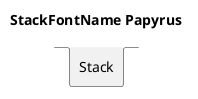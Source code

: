 @startuml
'!include ../../../plantuml-styles/plantuml-ae-skinparam-ex.iuml

skinparam StackFontName Papyrus

title StackFontName Papyrus

stack Stack 
@enduml